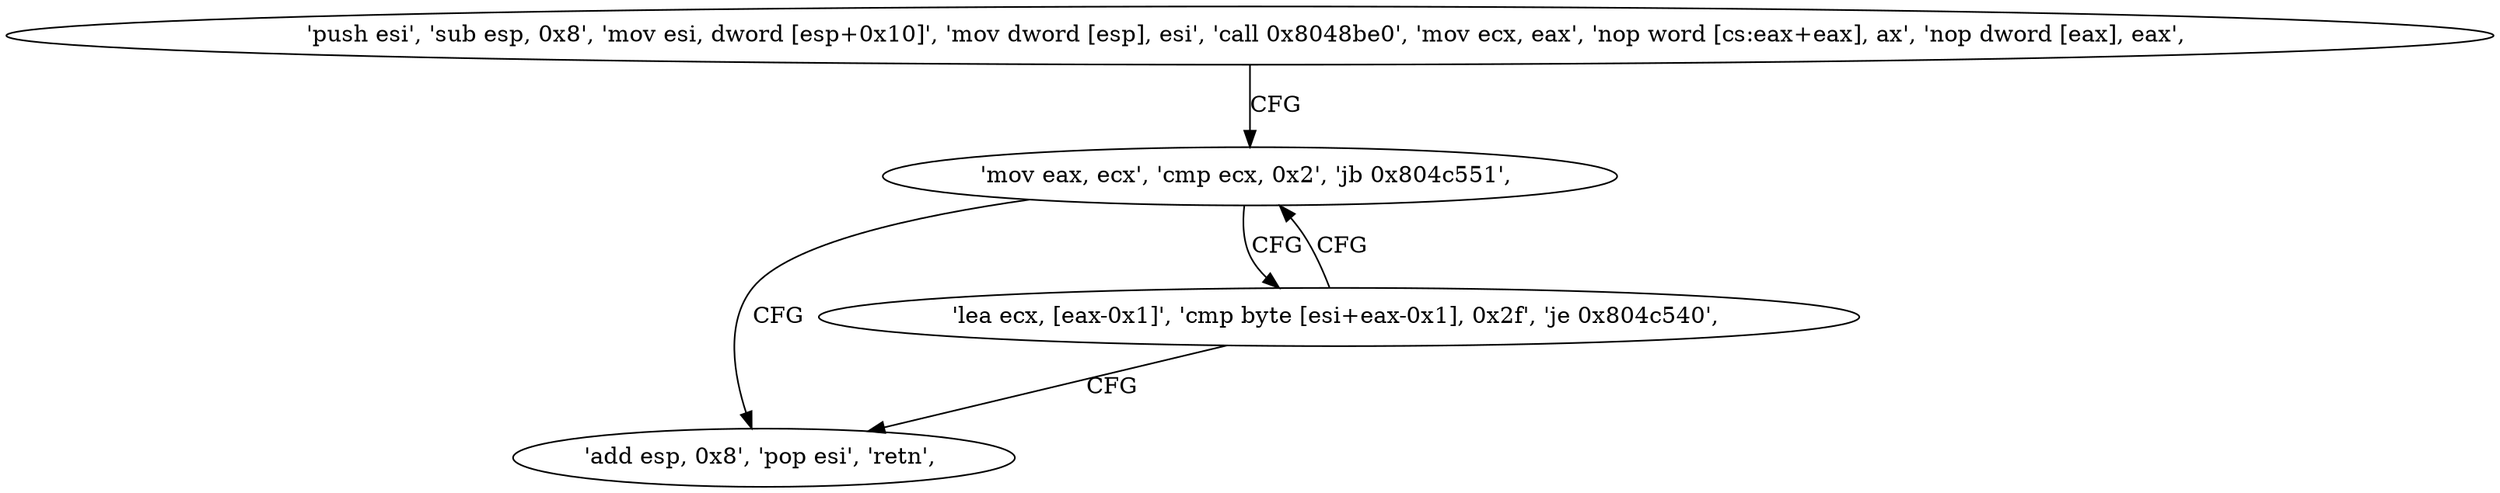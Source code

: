 digraph "func" {
"134530336" [label = "'push esi', 'sub esp, 0x8', 'mov esi, dword [esp+0x10]', 'mov dword [esp], esi', 'call 0x8048be0', 'mov ecx, eax', 'nop word [cs:eax+eax], ax', 'nop dword [eax], eax', " ]
"134530368" [label = "'mov eax, ecx', 'cmp ecx, 0x2', 'jb 0x804c551', " ]
"134530385" [label = "'add esp, 0x8', 'pop esi', 'retn', " ]
"134530375" [label = "'lea ecx, [eax-0x1]', 'cmp byte [esi+eax-0x1], 0x2f', 'je 0x804c540', " ]
"134530336" -> "134530368" [ label = "CFG" ]
"134530368" -> "134530385" [ label = "CFG" ]
"134530368" -> "134530375" [ label = "CFG" ]
"134530375" -> "134530368" [ label = "CFG" ]
"134530375" -> "134530385" [ label = "CFG" ]
}
